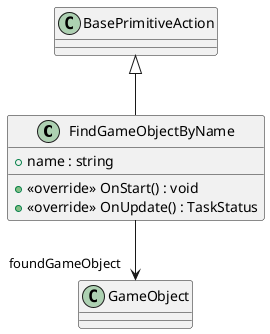 @startuml
class FindGameObjectByName {
    + name : string
    + <<override>> OnStart() : void
    + <<override>> OnUpdate() : TaskStatus
}
BasePrimitiveAction <|-- FindGameObjectByName
FindGameObjectByName --> "foundGameObject" GameObject
@enduml
